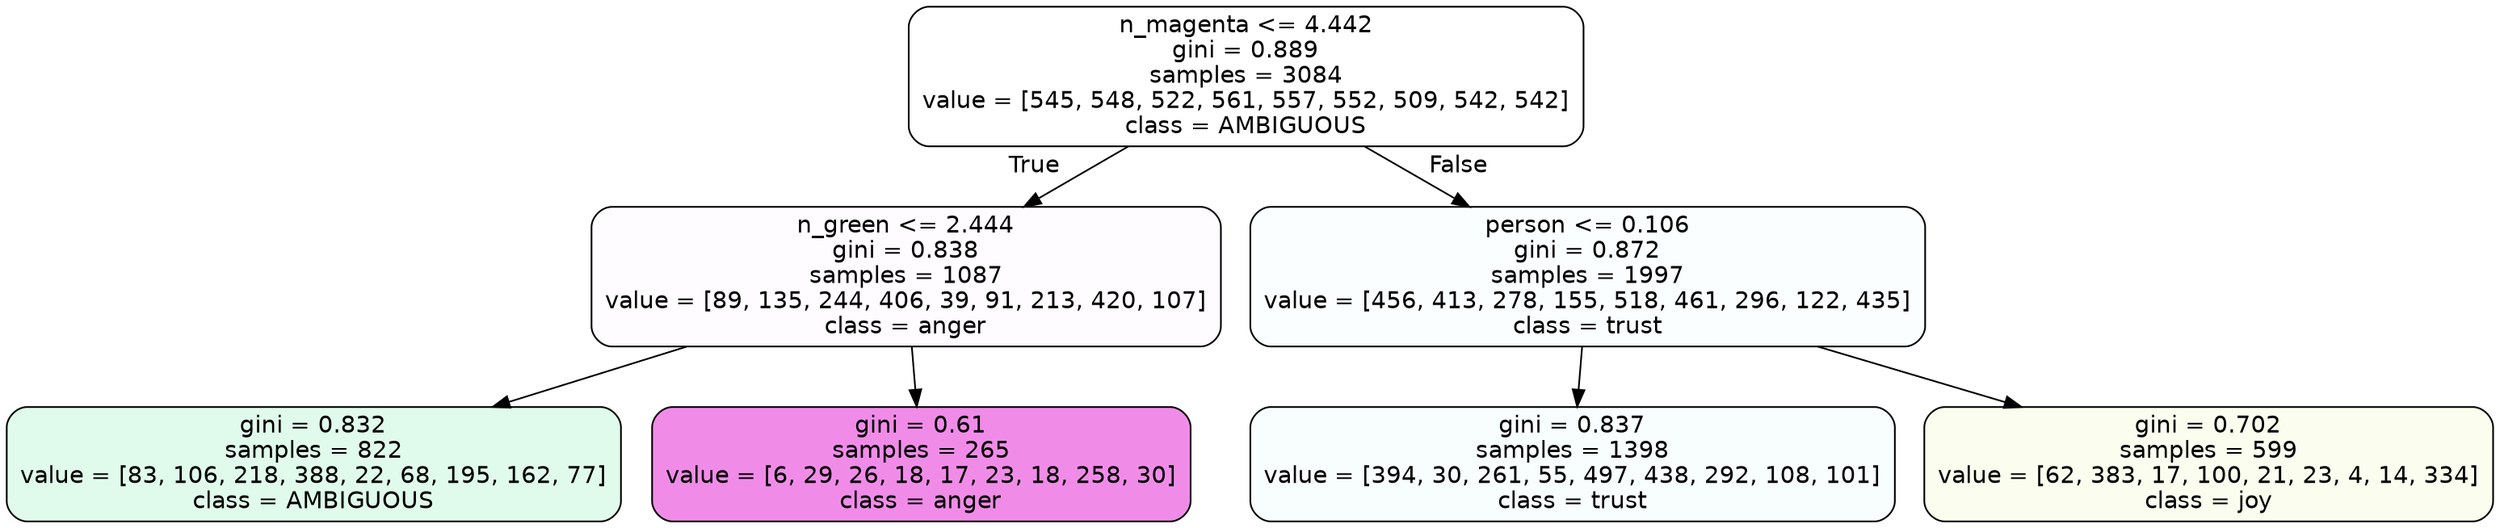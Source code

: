 digraph Tree {
node [shape=box, style="filled, rounded", color="black", fontname=helvetica] ;
edge [fontname=helvetica] ;
0 [label="n_magenta <= 4.442\ngini = 0.889\nsamples = 3084\nvalue = [545, 548, 522, 561, 557, 552, 509, 542, 542]\nclass = AMBIGUOUS", fillcolor="#39e58100"] ;
1 [label="n_green <= 2.444\ngini = 0.838\nsamples = 1087\nvalue = [89, 135, 244, 406, 39, 91, 213, 420, 107]\nclass = anger", fillcolor="#e539d703"] ;
0 -> 1 [labeldistance=2.5, labelangle=45, headlabel="True"] ;
2 [label="gini = 0.832\nsamples = 822\nvalue = [83, 106, 218, 388, 22, 68, 195, 162, 77]\nclass = AMBIGUOUS", fillcolor="#39e58127"] ;
1 -> 2 ;
3 [label="gini = 0.61\nsamples = 265\nvalue = [6, 29, 26, 18, 17, 23, 18, 258, 30]\nclass = anger", fillcolor="#e539d793"] ;
1 -> 3 ;
4 [label="person <= 0.106\ngini = 0.872\nsamples = 1997\nvalue = [456, 413, 278, 155, 518, 461, 296, 122, 435]\nclass = trust", fillcolor="#39d7e505"] ;
0 -> 4 [labeldistance=2.5, labelangle=-45, headlabel="False"] ;
5 [label="gini = 0.837\nsamples = 1398\nvalue = [394, 30, 261, 55, 497, 438, 292, 108, 101]\nclass = trust", fillcolor="#39d7e509"] ;
4 -> 5 ;
6 [label="gini = 0.702\nsamples = 599\nvalue = [62, 383, 17, 100, 21, 23, 4, 14, 334]\nclass = joy", fillcolor="#d7e53914"] ;
4 -> 6 ;
}